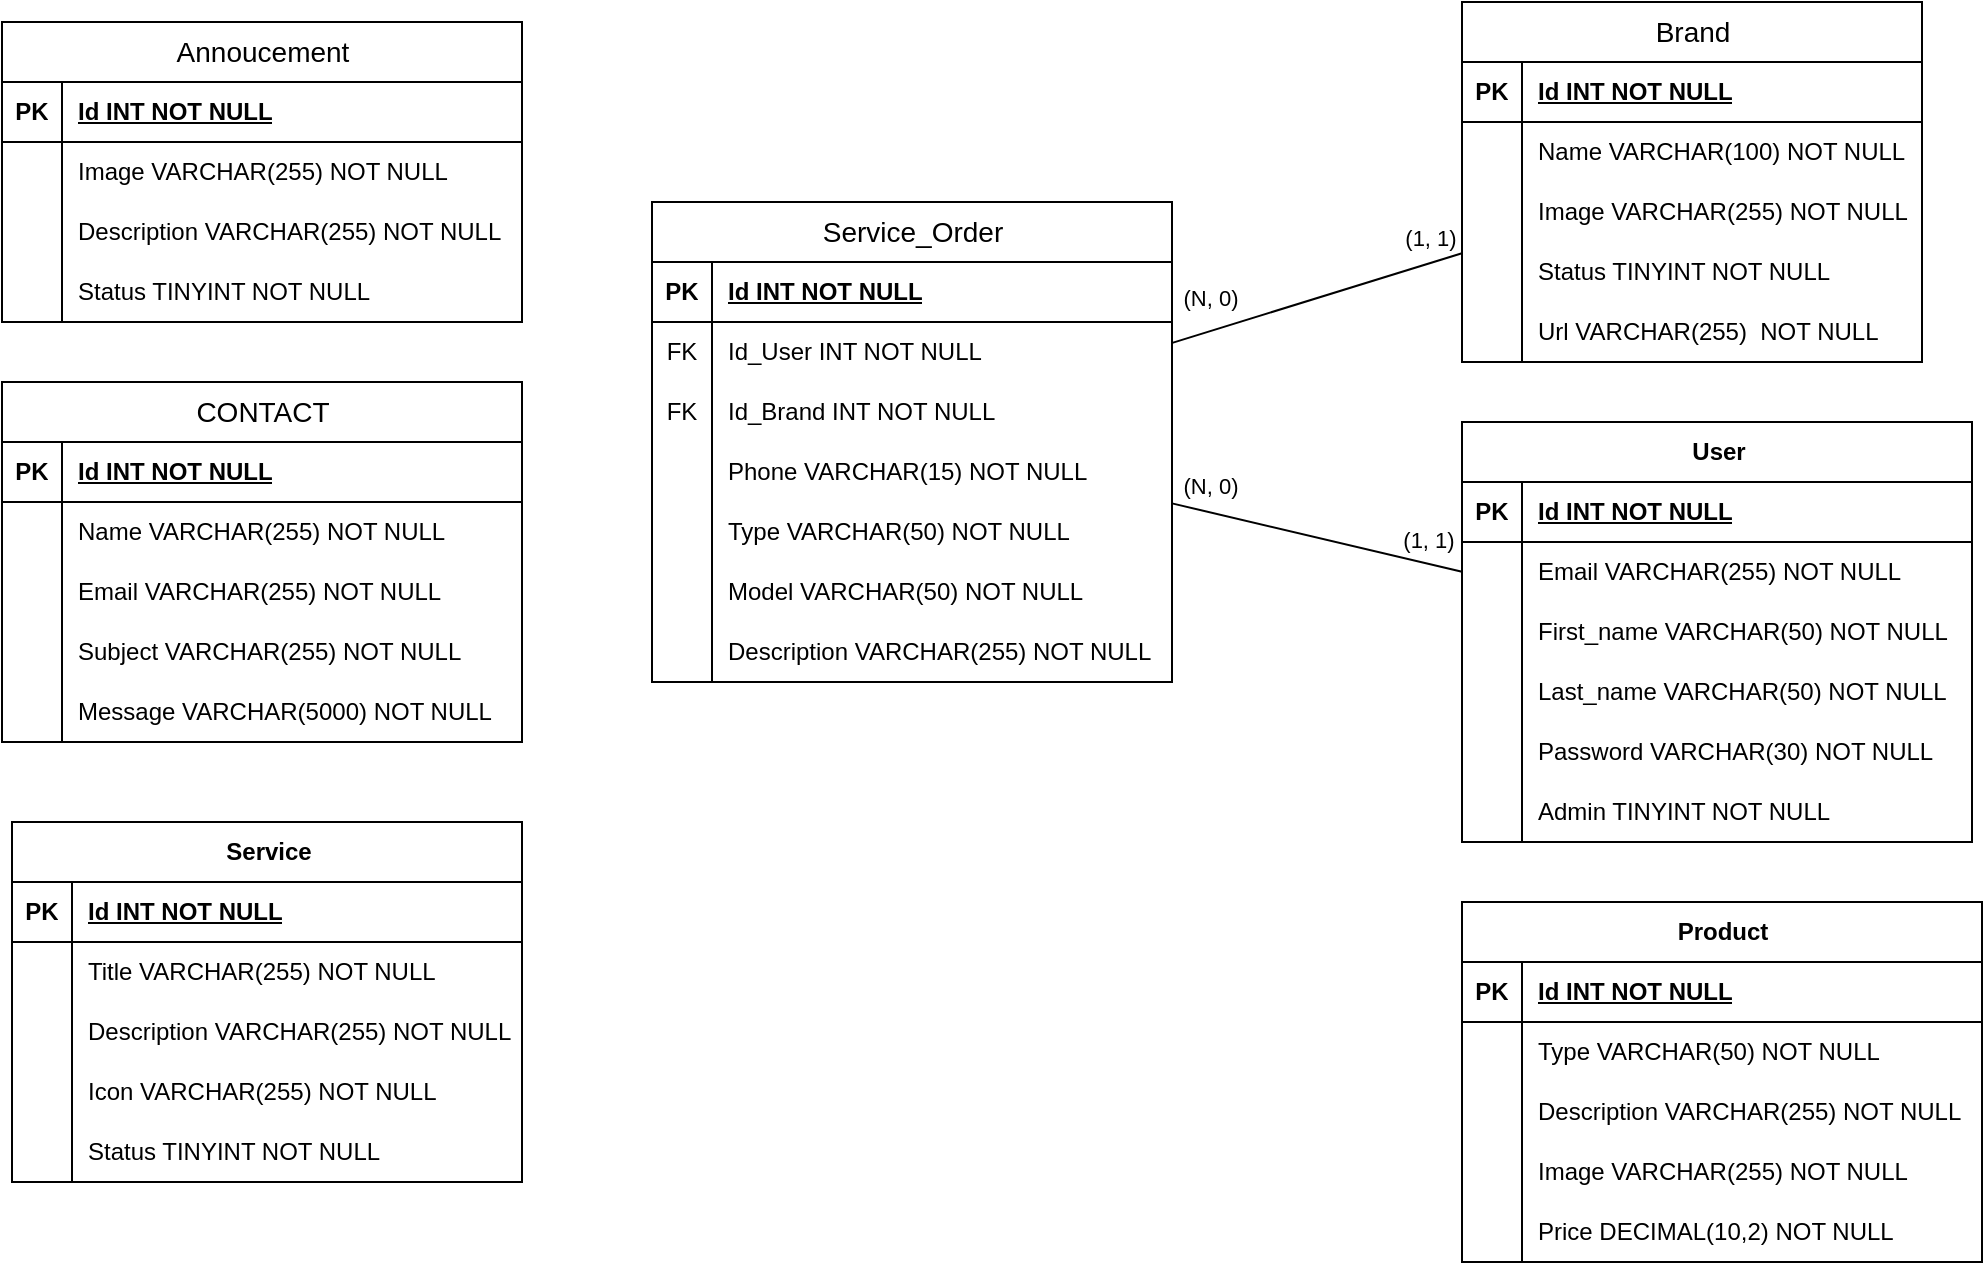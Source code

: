 <mxfile version="24.6.0" type="device">
  <diagram id="R2lEEEUBdFMjLlhIrx00" name="Page-1">
    <mxGraphModel dx="1639" dy="1939" grid="1" gridSize="10" guides="1" tooltips="1" connect="1" arrows="1" fold="1" page="1" pageScale="1" pageWidth="850" pageHeight="1100" math="0" shadow="0" extFonts="Permanent Marker^https://fonts.googleapis.com/css?family=Permanent+Marker">
      <root>
        <mxCell id="0" />
        <mxCell id="1" parent="0" />
        <mxCell id="J5yKNJAARAoAz0TiOyUM-1" value="&lt;span style=&quot;font-size: 14px; font-weight: 400; text-wrap: wrap;&quot;&gt;Annoucement&lt;/span&gt;" style="shape=table;startSize=30;container=1;collapsible=1;childLayout=tableLayout;fixedRows=1;rowLines=0;fontStyle=1;align=center;resizeLast=1;html=1;" parent="1" vertex="1">
          <mxGeometry x="105" y="-110" width="260" height="150" as="geometry" />
        </mxCell>
        <mxCell id="J5yKNJAARAoAz0TiOyUM-2" value="" style="shape=tableRow;horizontal=0;startSize=0;swimlaneHead=0;swimlaneBody=0;fillColor=none;collapsible=0;dropTarget=0;points=[[0,0.5],[1,0.5]];portConstraint=eastwest;top=0;left=0;right=0;bottom=1;" parent="J5yKNJAARAoAz0TiOyUM-1" vertex="1">
          <mxGeometry y="30" width="260" height="30" as="geometry" />
        </mxCell>
        <mxCell id="J5yKNJAARAoAz0TiOyUM-3" value="PK" style="shape=partialRectangle;connectable=0;fillColor=none;top=0;left=0;bottom=0;right=0;fontStyle=1;overflow=hidden;whiteSpace=wrap;html=1;" parent="J5yKNJAARAoAz0TiOyUM-2" vertex="1">
          <mxGeometry width="30" height="30" as="geometry">
            <mxRectangle width="30" height="30" as="alternateBounds" />
          </mxGeometry>
        </mxCell>
        <mxCell id="J5yKNJAARAoAz0TiOyUM-4" value="Id INT NOT NULL" style="shape=partialRectangle;connectable=0;fillColor=none;top=0;left=0;bottom=0;right=0;align=left;spacingLeft=6;fontStyle=5;overflow=hidden;whiteSpace=wrap;html=1;" parent="J5yKNJAARAoAz0TiOyUM-2" vertex="1">
          <mxGeometry x="30" width="230" height="30" as="geometry">
            <mxRectangle width="230" height="30" as="alternateBounds" />
          </mxGeometry>
        </mxCell>
        <mxCell id="J5yKNJAARAoAz0TiOyUM-5" value="" style="shape=tableRow;horizontal=0;startSize=0;swimlaneHead=0;swimlaneBody=0;fillColor=none;collapsible=0;dropTarget=0;points=[[0,0.5],[1,0.5]];portConstraint=eastwest;top=0;left=0;right=0;bottom=0;" parent="J5yKNJAARAoAz0TiOyUM-1" vertex="1">
          <mxGeometry y="60" width="260" height="30" as="geometry" />
        </mxCell>
        <mxCell id="J5yKNJAARAoAz0TiOyUM-6" value="" style="shape=partialRectangle;connectable=0;fillColor=none;top=0;left=0;bottom=0;right=0;editable=1;overflow=hidden;whiteSpace=wrap;html=1;" parent="J5yKNJAARAoAz0TiOyUM-5" vertex="1">
          <mxGeometry width="30" height="30" as="geometry">
            <mxRectangle width="30" height="30" as="alternateBounds" />
          </mxGeometry>
        </mxCell>
        <mxCell id="J5yKNJAARAoAz0TiOyUM-7" value="Image VARCHAR(255) NOT NULL" style="shape=partialRectangle;connectable=0;fillColor=none;top=0;left=0;bottom=0;right=0;align=left;spacingLeft=6;overflow=hidden;whiteSpace=wrap;html=1;" parent="J5yKNJAARAoAz0TiOyUM-5" vertex="1">
          <mxGeometry x="30" width="230" height="30" as="geometry">
            <mxRectangle width="230" height="30" as="alternateBounds" />
          </mxGeometry>
        </mxCell>
        <mxCell id="J5yKNJAARAoAz0TiOyUM-8" value="" style="shape=tableRow;horizontal=0;startSize=0;swimlaneHead=0;swimlaneBody=0;fillColor=none;collapsible=0;dropTarget=0;points=[[0,0.5],[1,0.5]];portConstraint=eastwest;top=0;left=0;right=0;bottom=0;" parent="J5yKNJAARAoAz0TiOyUM-1" vertex="1">
          <mxGeometry y="90" width="260" height="30" as="geometry" />
        </mxCell>
        <mxCell id="J5yKNJAARAoAz0TiOyUM-9" value="" style="shape=partialRectangle;connectable=0;fillColor=none;top=0;left=0;bottom=0;right=0;editable=1;overflow=hidden;whiteSpace=wrap;html=1;" parent="J5yKNJAARAoAz0TiOyUM-8" vertex="1">
          <mxGeometry width="30" height="30" as="geometry">
            <mxRectangle width="30" height="30" as="alternateBounds" />
          </mxGeometry>
        </mxCell>
        <mxCell id="J5yKNJAARAoAz0TiOyUM-10" value="&lt;span style=&quot;text-wrap: nowrap;&quot;&gt;Description VARCHAR(255) NOT NULL&lt;/span&gt;" style="shape=partialRectangle;connectable=0;fillColor=none;top=0;left=0;bottom=0;right=0;align=left;spacingLeft=6;overflow=hidden;whiteSpace=wrap;html=1;" parent="J5yKNJAARAoAz0TiOyUM-8" vertex="1">
          <mxGeometry x="30" width="230" height="30" as="geometry">
            <mxRectangle width="230" height="30" as="alternateBounds" />
          </mxGeometry>
        </mxCell>
        <mxCell id="J5yKNJAARAoAz0TiOyUM-11" value="" style="shape=tableRow;horizontal=0;startSize=0;swimlaneHead=0;swimlaneBody=0;fillColor=none;collapsible=0;dropTarget=0;points=[[0,0.5],[1,0.5]];portConstraint=eastwest;top=0;left=0;right=0;bottom=0;" parent="J5yKNJAARAoAz0TiOyUM-1" vertex="1">
          <mxGeometry y="120" width="260" height="30" as="geometry" />
        </mxCell>
        <mxCell id="J5yKNJAARAoAz0TiOyUM-12" value="" style="shape=partialRectangle;connectable=0;fillColor=none;top=0;left=0;bottom=0;right=0;editable=1;overflow=hidden;whiteSpace=wrap;html=1;" parent="J5yKNJAARAoAz0TiOyUM-11" vertex="1">
          <mxGeometry width="30" height="30" as="geometry">
            <mxRectangle width="30" height="30" as="alternateBounds" />
          </mxGeometry>
        </mxCell>
        <mxCell id="J5yKNJAARAoAz0TiOyUM-13" value="Status TINYINT NOT NULL" style="shape=partialRectangle;connectable=0;fillColor=none;top=0;left=0;bottom=0;right=0;align=left;spacingLeft=6;overflow=hidden;whiteSpace=wrap;html=1;" parent="J5yKNJAARAoAz0TiOyUM-11" vertex="1">
          <mxGeometry x="30" width="230" height="30" as="geometry">
            <mxRectangle width="230" height="30" as="alternateBounds" />
          </mxGeometry>
        </mxCell>
        <mxCell id="J5yKNJAARAoAz0TiOyUM-14" value="Service" style="shape=table;startSize=30;container=1;collapsible=1;childLayout=tableLayout;fixedRows=1;rowLines=0;fontStyle=1;align=center;resizeLast=1;html=1;" parent="1" vertex="1">
          <mxGeometry x="110" y="290" width="255" height="180" as="geometry" />
        </mxCell>
        <mxCell id="J5yKNJAARAoAz0TiOyUM-15" value="" style="shape=tableRow;horizontal=0;startSize=0;swimlaneHead=0;swimlaneBody=0;fillColor=none;collapsible=0;dropTarget=0;points=[[0,0.5],[1,0.5]];portConstraint=eastwest;top=0;left=0;right=0;bottom=1;" parent="J5yKNJAARAoAz0TiOyUM-14" vertex="1">
          <mxGeometry y="30" width="255" height="30" as="geometry" />
        </mxCell>
        <mxCell id="J5yKNJAARAoAz0TiOyUM-16" value="PK" style="shape=partialRectangle;connectable=0;fillColor=none;top=0;left=0;bottom=0;right=0;fontStyle=1;overflow=hidden;whiteSpace=wrap;html=1;" parent="J5yKNJAARAoAz0TiOyUM-15" vertex="1">
          <mxGeometry width="30" height="30" as="geometry">
            <mxRectangle width="30" height="30" as="alternateBounds" />
          </mxGeometry>
        </mxCell>
        <mxCell id="J5yKNJAARAoAz0TiOyUM-17" value="Id INT NOT NULL" style="shape=partialRectangle;connectable=0;fillColor=none;top=0;left=0;bottom=0;right=0;align=left;spacingLeft=6;fontStyle=5;overflow=hidden;whiteSpace=wrap;html=1;" parent="J5yKNJAARAoAz0TiOyUM-15" vertex="1">
          <mxGeometry x="30" width="225" height="30" as="geometry">
            <mxRectangle width="225" height="30" as="alternateBounds" />
          </mxGeometry>
        </mxCell>
        <mxCell id="J5yKNJAARAoAz0TiOyUM-18" value="" style="shape=tableRow;horizontal=0;startSize=0;swimlaneHead=0;swimlaneBody=0;fillColor=none;collapsible=0;dropTarget=0;points=[[0,0.5],[1,0.5]];portConstraint=eastwest;top=0;left=0;right=0;bottom=0;" parent="J5yKNJAARAoAz0TiOyUM-14" vertex="1">
          <mxGeometry y="60" width="255" height="30" as="geometry" />
        </mxCell>
        <mxCell id="J5yKNJAARAoAz0TiOyUM-19" value="" style="shape=partialRectangle;connectable=0;fillColor=none;top=0;left=0;bottom=0;right=0;editable=1;overflow=hidden;whiteSpace=wrap;html=1;" parent="J5yKNJAARAoAz0TiOyUM-18" vertex="1">
          <mxGeometry width="30" height="30" as="geometry">
            <mxRectangle width="30" height="30" as="alternateBounds" />
          </mxGeometry>
        </mxCell>
        <mxCell id="J5yKNJAARAoAz0TiOyUM-20" value="Title VARCHAR(255) NOT NULL" style="shape=partialRectangle;connectable=0;fillColor=none;top=0;left=0;bottom=0;right=0;align=left;spacingLeft=6;overflow=hidden;whiteSpace=wrap;html=1;" parent="J5yKNJAARAoAz0TiOyUM-18" vertex="1">
          <mxGeometry x="30" width="225" height="30" as="geometry">
            <mxRectangle width="225" height="30" as="alternateBounds" />
          </mxGeometry>
        </mxCell>
        <mxCell id="J5yKNJAARAoAz0TiOyUM-21" value="" style="shape=tableRow;horizontal=0;startSize=0;swimlaneHead=0;swimlaneBody=0;fillColor=none;collapsible=0;dropTarget=0;points=[[0,0.5],[1,0.5]];portConstraint=eastwest;top=0;left=0;right=0;bottom=0;" parent="J5yKNJAARAoAz0TiOyUM-14" vertex="1">
          <mxGeometry y="90" width="255" height="30" as="geometry" />
        </mxCell>
        <mxCell id="J5yKNJAARAoAz0TiOyUM-22" value="" style="shape=partialRectangle;connectable=0;fillColor=none;top=0;left=0;bottom=0;right=0;editable=1;overflow=hidden;whiteSpace=wrap;html=1;" parent="J5yKNJAARAoAz0TiOyUM-21" vertex="1">
          <mxGeometry width="30" height="30" as="geometry">
            <mxRectangle width="30" height="30" as="alternateBounds" />
          </mxGeometry>
        </mxCell>
        <mxCell id="J5yKNJAARAoAz0TiOyUM-23" value="&lt;span style=&quot;text-wrap: nowrap;&quot;&gt;Description VARCHAR(255) NOT NULL&lt;/span&gt;" style="shape=partialRectangle;connectable=0;fillColor=none;top=0;left=0;bottom=0;right=0;align=left;spacingLeft=6;overflow=hidden;whiteSpace=wrap;html=1;" parent="J5yKNJAARAoAz0TiOyUM-21" vertex="1">
          <mxGeometry x="30" width="225" height="30" as="geometry">
            <mxRectangle width="225" height="30" as="alternateBounds" />
          </mxGeometry>
        </mxCell>
        <mxCell id="J5yKNJAARAoAz0TiOyUM-24" value="" style="shape=tableRow;horizontal=0;startSize=0;swimlaneHead=0;swimlaneBody=0;fillColor=none;collapsible=0;dropTarget=0;points=[[0,0.5],[1,0.5]];portConstraint=eastwest;top=0;left=0;right=0;bottom=0;" parent="J5yKNJAARAoAz0TiOyUM-14" vertex="1">
          <mxGeometry y="120" width="255" height="30" as="geometry" />
        </mxCell>
        <mxCell id="J5yKNJAARAoAz0TiOyUM-25" value="" style="shape=partialRectangle;connectable=0;fillColor=none;top=0;left=0;bottom=0;right=0;editable=1;overflow=hidden;whiteSpace=wrap;html=1;" parent="J5yKNJAARAoAz0TiOyUM-24" vertex="1">
          <mxGeometry width="30" height="30" as="geometry">
            <mxRectangle width="30" height="30" as="alternateBounds" />
          </mxGeometry>
        </mxCell>
        <mxCell id="J5yKNJAARAoAz0TiOyUM-26" value="Icon VARCHAR(255) NOT NULL" style="shape=partialRectangle;connectable=0;fillColor=none;top=0;left=0;bottom=0;right=0;align=left;spacingLeft=6;overflow=hidden;whiteSpace=wrap;html=1;" parent="J5yKNJAARAoAz0TiOyUM-24" vertex="1">
          <mxGeometry x="30" width="225" height="30" as="geometry">
            <mxRectangle width="225" height="30" as="alternateBounds" />
          </mxGeometry>
        </mxCell>
        <mxCell id="J5yKNJAARAoAz0TiOyUM-27" value="" style="shape=tableRow;horizontal=0;startSize=0;swimlaneHead=0;swimlaneBody=0;fillColor=none;collapsible=0;dropTarget=0;points=[[0,0.5],[1,0.5]];portConstraint=eastwest;top=0;left=0;right=0;bottom=0;" parent="J5yKNJAARAoAz0TiOyUM-14" vertex="1">
          <mxGeometry y="150" width="255" height="30" as="geometry" />
        </mxCell>
        <mxCell id="J5yKNJAARAoAz0TiOyUM-28" value="" style="shape=partialRectangle;connectable=0;fillColor=none;top=0;left=0;bottom=0;right=0;editable=1;overflow=hidden;whiteSpace=wrap;html=1;" parent="J5yKNJAARAoAz0TiOyUM-27" vertex="1">
          <mxGeometry width="30" height="30" as="geometry">
            <mxRectangle width="30" height="30" as="alternateBounds" />
          </mxGeometry>
        </mxCell>
        <mxCell id="J5yKNJAARAoAz0TiOyUM-29" value="Status TINYINT NOT NULL" style="shape=partialRectangle;connectable=0;fillColor=none;top=0;left=0;bottom=0;right=0;align=left;spacingLeft=6;overflow=hidden;whiteSpace=wrap;html=1;" parent="J5yKNJAARAoAz0TiOyUM-27" vertex="1">
          <mxGeometry x="30" width="225" height="30" as="geometry">
            <mxRectangle width="225" height="30" as="alternateBounds" />
          </mxGeometry>
        </mxCell>
        <mxCell id="J5yKNJAARAoAz0TiOyUM-30" value="Product" style="shape=table;startSize=30;container=1;collapsible=1;childLayout=tableLayout;fixedRows=1;rowLines=0;fontStyle=1;align=center;resizeLast=1;html=1;" parent="1" vertex="1">
          <mxGeometry x="835" y="330" width="260" height="180" as="geometry" />
        </mxCell>
        <mxCell id="J5yKNJAARAoAz0TiOyUM-31" value="" style="shape=tableRow;horizontal=0;startSize=0;swimlaneHead=0;swimlaneBody=0;fillColor=none;collapsible=0;dropTarget=0;points=[[0,0.5],[1,0.5]];portConstraint=eastwest;top=0;left=0;right=0;bottom=1;" parent="J5yKNJAARAoAz0TiOyUM-30" vertex="1">
          <mxGeometry y="30" width="260" height="30" as="geometry" />
        </mxCell>
        <mxCell id="J5yKNJAARAoAz0TiOyUM-32" value="PK" style="shape=partialRectangle;connectable=0;fillColor=none;top=0;left=0;bottom=0;right=0;fontStyle=1;overflow=hidden;whiteSpace=wrap;html=1;" parent="J5yKNJAARAoAz0TiOyUM-31" vertex="1">
          <mxGeometry width="30" height="30" as="geometry">
            <mxRectangle width="30" height="30" as="alternateBounds" />
          </mxGeometry>
        </mxCell>
        <mxCell id="J5yKNJAARAoAz0TiOyUM-33" value="Id INT NOT NULL" style="shape=partialRectangle;connectable=0;fillColor=none;top=0;left=0;bottom=0;right=0;align=left;spacingLeft=6;fontStyle=5;overflow=hidden;whiteSpace=wrap;html=1;" parent="J5yKNJAARAoAz0TiOyUM-31" vertex="1">
          <mxGeometry x="30" width="230" height="30" as="geometry">
            <mxRectangle width="230" height="30" as="alternateBounds" />
          </mxGeometry>
        </mxCell>
        <mxCell id="J5yKNJAARAoAz0TiOyUM-34" value="" style="shape=tableRow;horizontal=0;startSize=0;swimlaneHead=0;swimlaneBody=0;fillColor=none;collapsible=0;dropTarget=0;points=[[0,0.5],[1,0.5]];portConstraint=eastwest;top=0;left=0;right=0;bottom=0;" parent="J5yKNJAARAoAz0TiOyUM-30" vertex="1">
          <mxGeometry y="60" width="260" height="30" as="geometry" />
        </mxCell>
        <mxCell id="J5yKNJAARAoAz0TiOyUM-35" value="" style="shape=partialRectangle;connectable=0;fillColor=none;top=0;left=0;bottom=0;right=0;editable=1;overflow=hidden;whiteSpace=wrap;html=1;" parent="J5yKNJAARAoAz0TiOyUM-34" vertex="1">
          <mxGeometry width="30" height="30" as="geometry">
            <mxRectangle width="30" height="30" as="alternateBounds" />
          </mxGeometry>
        </mxCell>
        <mxCell id="J5yKNJAARAoAz0TiOyUM-36" value="Type VARCHAR(50) NOT NULL" style="shape=partialRectangle;connectable=0;fillColor=none;top=0;left=0;bottom=0;right=0;align=left;spacingLeft=6;overflow=hidden;whiteSpace=wrap;html=1;" parent="J5yKNJAARAoAz0TiOyUM-34" vertex="1">
          <mxGeometry x="30" width="230" height="30" as="geometry">
            <mxRectangle width="230" height="30" as="alternateBounds" />
          </mxGeometry>
        </mxCell>
        <mxCell id="J5yKNJAARAoAz0TiOyUM-37" value="" style="shape=tableRow;horizontal=0;startSize=0;swimlaneHead=0;swimlaneBody=0;fillColor=none;collapsible=0;dropTarget=0;points=[[0,0.5],[1,0.5]];portConstraint=eastwest;top=0;left=0;right=0;bottom=0;" parent="J5yKNJAARAoAz0TiOyUM-30" vertex="1">
          <mxGeometry y="90" width="260" height="30" as="geometry" />
        </mxCell>
        <mxCell id="J5yKNJAARAoAz0TiOyUM-38" value="" style="shape=partialRectangle;connectable=0;fillColor=none;top=0;left=0;bottom=0;right=0;editable=1;overflow=hidden;whiteSpace=wrap;html=1;" parent="J5yKNJAARAoAz0TiOyUM-37" vertex="1">
          <mxGeometry width="30" height="30" as="geometry">
            <mxRectangle width="30" height="30" as="alternateBounds" />
          </mxGeometry>
        </mxCell>
        <mxCell id="J5yKNJAARAoAz0TiOyUM-39" value="&lt;span style=&quot;text-wrap: nowrap;&quot;&gt;Description VARCHAR(255) NOT NULL&lt;/span&gt;" style="shape=partialRectangle;connectable=0;fillColor=none;top=0;left=0;bottom=0;right=0;align=left;spacingLeft=6;overflow=hidden;whiteSpace=wrap;html=1;" parent="J5yKNJAARAoAz0TiOyUM-37" vertex="1">
          <mxGeometry x="30" width="230" height="30" as="geometry">
            <mxRectangle width="230" height="30" as="alternateBounds" />
          </mxGeometry>
        </mxCell>
        <mxCell id="J5yKNJAARAoAz0TiOyUM-40" value="" style="shape=tableRow;horizontal=0;startSize=0;swimlaneHead=0;swimlaneBody=0;fillColor=none;collapsible=0;dropTarget=0;points=[[0,0.5],[1,0.5]];portConstraint=eastwest;top=0;left=0;right=0;bottom=0;" parent="J5yKNJAARAoAz0TiOyUM-30" vertex="1">
          <mxGeometry y="120" width="260" height="30" as="geometry" />
        </mxCell>
        <mxCell id="J5yKNJAARAoAz0TiOyUM-41" value="" style="shape=partialRectangle;connectable=0;fillColor=none;top=0;left=0;bottom=0;right=0;editable=1;overflow=hidden;whiteSpace=wrap;html=1;" parent="J5yKNJAARAoAz0TiOyUM-40" vertex="1">
          <mxGeometry width="30" height="30" as="geometry">
            <mxRectangle width="30" height="30" as="alternateBounds" />
          </mxGeometry>
        </mxCell>
        <mxCell id="J5yKNJAARAoAz0TiOyUM-42" value="Image VARCHAR(255) NOT NULL" style="shape=partialRectangle;connectable=0;fillColor=none;top=0;left=0;bottom=0;right=0;align=left;spacingLeft=6;overflow=hidden;whiteSpace=wrap;html=1;" parent="J5yKNJAARAoAz0TiOyUM-40" vertex="1">
          <mxGeometry x="30" width="230" height="30" as="geometry">
            <mxRectangle width="230" height="30" as="alternateBounds" />
          </mxGeometry>
        </mxCell>
        <mxCell id="J5yKNJAARAoAz0TiOyUM-43" value="" style="shape=tableRow;horizontal=0;startSize=0;swimlaneHead=0;swimlaneBody=0;fillColor=none;collapsible=0;dropTarget=0;points=[[0,0.5],[1,0.5]];portConstraint=eastwest;top=0;left=0;right=0;bottom=0;" parent="J5yKNJAARAoAz0TiOyUM-30" vertex="1">
          <mxGeometry y="150" width="260" height="30" as="geometry" />
        </mxCell>
        <mxCell id="J5yKNJAARAoAz0TiOyUM-44" value="" style="shape=partialRectangle;connectable=0;fillColor=none;top=0;left=0;bottom=0;right=0;editable=1;overflow=hidden;whiteSpace=wrap;html=1;" parent="J5yKNJAARAoAz0TiOyUM-43" vertex="1">
          <mxGeometry width="30" height="30" as="geometry">
            <mxRectangle width="30" height="30" as="alternateBounds" />
          </mxGeometry>
        </mxCell>
        <mxCell id="J5yKNJAARAoAz0TiOyUM-45" value="Price DECIMAL(10,2) NOT NULL" style="shape=partialRectangle;connectable=0;fillColor=none;top=0;left=0;bottom=0;right=0;align=left;spacingLeft=6;overflow=hidden;whiteSpace=wrap;html=1;" parent="J5yKNJAARAoAz0TiOyUM-43" vertex="1">
          <mxGeometry x="30" width="230" height="30" as="geometry">
            <mxRectangle width="230" height="30" as="alternateBounds" />
          </mxGeometry>
        </mxCell>
        <mxCell id="J5yKNJAARAoAz0TiOyUM-46" value="&lt;span style=&quot;font-size: 14px; font-weight: 400; text-wrap: wrap;&quot;&gt;Service_Order&lt;/span&gt;" style="shape=table;startSize=30;container=1;collapsible=1;childLayout=tableLayout;fixedRows=1;rowLines=0;fontStyle=1;align=center;resizeLast=1;html=1;" parent="1" vertex="1">
          <mxGeometry x="430" y="-20" width="260" height="240" as="geometry" />
        </mxCell>
        <mxCell id="J5yKNJAARAoAz0TiOyUM-47" value="" style="shape=tableRow;horizontal=0;startSize=0;swimlaneHead=0;swimlaneBody=0;fillColor=none;collapsible=0;dropTarget=0;points=[[0,0.5],[1,0.5]];portConstraint=eastwest;top=0;left=0;right=0;bottom=1;" parent="J5yKNJAARAoAz0TiOyUM-46" vertex="1">
          <mxGeometry y="30" width="260" height="30" as="geometry" />
        </mxCell>
        <mxCell id="J5yKNJAARAoAz0TiOyUM-48" value="PK" style="shape=partialRectangle;connectable=0;fillColor=none;top=0;left=0;bottom=0;right=0;fontStyle=1;overflow=hidden;whiteSpace=wrap;html=1;" parent="J5yKNJAARAoAz0TiOyUM-47" vertex="1">
          <mxGeometry width="30" height="30" as="geometry">
            <mxRectangle width="30" height="30" as="alternateBounds" />
          </mxGeometry>
        </mxCell>
        <mxCell id="J5yKNJAARAoAz0TiOyUM-49" value="Id INT NOT NULL" style="shape=partialRectangle;connectable=0;fillColor=none;top=0;left=0;bottom=0;right=0;align=left;spacingLeft=6;fontStyle=5;overflow=hidden;whiteSpace=wrap;html=1;" parent="J5yKNJAARAoAz0TiOyUM-47" vertex="1">
          <mxGeometry x="30" width="230" height="30" as="geometry">
            <mxRectangle width="230" height="30" as="alternateBounds" />
          </mxGeometry>
        </mxCell>
        <mxCell id="J5yKNJAARAoAz0TiOyUM-50" value="" style="shape=tableRow;horizontal=0;startSize=0;swimlaneHead=0;swimlaneBody=0;fillColor=none;collapsible=0;dropTarget=0;points=[[0,0.5],[1,0.5]];portConstraint=eastwest;top=0;left=0;right=0;bottom=0;" parent="J5yKNJAARAoAz0TiOyUM-46" vertex="1">
          <mxGeometry y="60" width="260" height="30" as="geometry" />
        </mxCell>
        <mxCell id="J5yKNJAARAoAz0TiOyUM-51" value="FK" style="shape=partialRectangle;connectable=0;fillColor=none;top=0;left=0;bottom=0;right=0;editable=1;overflow=hidden;whiteSpace=wrap;html=1;" parent="J5yKNJAARAoAz0TiOyUM-50" vertex="1">
          <mxGeometry width="30" height="30" as="geometry">
            <mxRectangle width="30" height="30" as="alternateBounds" />
          </mxGeometry>
        </mxCell>
        <mxCell id="J5yKNJAARAoAz0TiOyUM-52" value="Id_User&amp;nbsp;INT NOT NULL" style="shape=partialRectangle;connectable=0;fillColor=none;top=0;left=0;bottom=0;right=0;align=left;spacingLeft=6;overflow=hidden;whiteSpace=wrap;html=1;" parent="J5yKNJAARAoAz0TiOyUM-50" vertex="1">
          <mxGeometry x="30" width="230" height="30" as="geometry">
            <mxRectangle width="230" height="30" as="alternateBounds" />
          </mxGeometry>
        </mxCell>
        <mxCell id="J5yKNJAARAoAz0TiOyUM-53" value="" style="shape=tableRow;horizontal=0;startSize=0;swimlaneHead=0;swimlaneBody=0;fillColor=none;collapsible=0;dropTarget=0;points=[[0,0.5],[1,0.5]];portConstraint=eastwest;top=0;left=0;right=0;bottom=0;" parent="J5yKNJAARAoAz0TiOyUM-46" vertex="1">
          <mxGeometry y="90" width="260" height="30" as="geometry" />
        </mxCell>
        <mxCell id="J5yKNJAARAoAz0TiOyUM-54" value="FK" style="shape=partialRectangle;connectable=0;fillColor=none;top=0;left=0;bottom=0;right=0;editable=1;overflow=hidden;whiteSpace=wrap;html=1;" parent="J5yKNJAARAoAz0TiOyUM-53" vertex="1">
          <mxGeometry width="30" height="30" as="geometry">
            <mxRectangle width="30" height="30" as="alternateBounds" />
          </mxGeometry>
        </mxCell>
        <mxCell id="J5yKNJAARAoAz0TiOyUM-55" value="&lt;span style=&quot;text-wrap: nowrap;&quot;&gt;Id_Brand&amp;nbsp;&lt;/span&gt;INT NOT NULL" style="shape=partialRectangle;connectable=0;fillColor=none;top=0;left=0;bottom=0;right=0;align=left;spacingLeft=6;overflow=hidden;whiteSpace=wrap;html=1;" parent="J5yKNJAARAoAz0TiOyUM-53" vertex="1">
          <mxGeometry x="30" width="230" height="30" as="geometry">
            <mxRectangle width="230" height="30" as="alternateBounds" />
          </mxGeometry>
        </mxCell>
        <mxCell id="J5yKNJAARAoAz0TiOyUM-56" value="" style="shape=tableRow;horizontal=0;startSize=0;swimlaneHead=0;swimlaneBody=0;fillColor=none;collapsible=0;dropTarget=0;points=[[0,0.5],[1,0.5]];portConstraint=eastwest;top=0;left=0;right=0;bottom=0;" parent="J5yKNJAARAoAz0TiOyUM-46" vertex="1">
          <mxGeometry y="120" width="260" height="30" as="geometry" />
        </mxCell>
        <mxCell id="J5yKNJAARAoAz0TiOyUM-57" value="" style="shape=partialRectangle;connectable=0;fillColor=none;top=0;left=0;bottom=0;right=0;editable=1;overflow=hidden;whiteSpace=wrap;html=1;" parent="J5yKNJAARAoAz0TiOyUM-56" vertex="1">
          <mxGeometry width="30" height="30" as="geometry">
            <mxRectangle width="30" height="30" as="alternateBounds" />
          </mxGeometry>
        </mxCell>
        <mxCell id="J5yKNJAARAoAz0TiOyUM-58" value="Phone VARCHAR(15) NOT NULL" style="shape=partialRectangle;connectable=0;fillColor=none;top=0;left=0;bottom=0;right=0;align=left;spacingLeft=6;overflow=hidden;whiteSpace=wrap;html=1;" parent="J5yKNJAARAoAz0TiOyUM-56" vertex="1">
          <mxGeometry x="30" width="230" height="30" as="geometry">
            <mxRectangle width="230" height="30" as="alternateBounds" />
          </mxGeometry>
        </mxCell>
        <mxCell id="J5yKNJAARAoAz0TiOyUM-59" value="" style="shape=tableRow;horizontal=0;startSize=0;swimlaneHead=0;swimlaneBody=0;fillColor=none;collapsible=0;dropTarget=0;points=[[0,0.5],[1,0.5]];portConstraint=eastwest;top=0;left=0;right=0;bottom=0;" parent="J5yKNJAARAoAz0TiOyUM-46" vertex="1">
          <mxGeometry y="150" width="260" height="30" as="geometry" />
        </mxCell>
        <mxCell id="J5yKNJAARAoAz0TiOyUM-60" value="" style="shape=partialRectangle;connectable=0;fillColor=none;top=0;left=0;bottom=0;right=0;editable=1;overflow=hidden;whiteSpace=wrap;html=1;" parent="J5yKNJAARAoAz0TiOyUM-59" vertex="1">
          <mxGeometry width="30" height="30" as="geometry">
            <mxRectangle width="30" height="30" as="alternateBounds" />
          </mxGeometry>
        </mxCell>
        <mxCell id="J5yKNJAARAoAz0TiOyUM-61" value="Type VARCHAR(50) NOT NULL" style="shape=partialRectangle;connectable=0;fillColor=none;top=0;left=0;bottom=0;right=0;align=left;spacingLeft=6;overflow=hidden;whiteSpace=wrap;html=1;" parent="J5yKNJAARAoAz0TiOyUM-59" vertex="1">
          <mxGeometry x="30" width="230" height="30" as="geometry">
            <mxRectangle width="230" height="30" as="alternateBounds" />
          </mxGeometry>
        </mxCell>
        <mxCell id="J5yKNJAARAoAz0TiOyUM-62" value="" style="shape=tableRow;horizontal=0;startSize=0;swimlaneHead=0;swimlaneBody=0;fillColor=none;collapsible=0;dropTarget=0;points=[[0,0.5],[1,0.5]];portConstraint=eastwest;top=0;left=0;right=0;bottom=0;" parent="J5yKNJAARAoAz0TiOyUM-46" vertex="1">
          <mxGeometry y="180" width="260" height="30" as="geometry" />
        </mxCell>
        <mxCell id="J5yKNJAARAoAz0TiOyUM-63" value="" style="shape=partialRectangle;connectable=0;fillColor=none;top=0;left=0;bottom=0;right=0;editable=1;overflow=hidden;whiteSpace=wrap;html=1;" parent="J5yKNJAARAoAz0TiOyUM-62" vertex="1">
          <mxGeometry width="30" height="30" as="geometry">
            <mxRectangle width="30" height="30" as="alternateBounds" />
          </mxGeometry>
        </mxCell>
        <mxCell id="J5yKNJAARAoAz0TiOyUM-64" value="Model VARCHAR(50) NOT NULL" style="shape=partialRectangle;connectable=0;fillColor=none;top=0;left=0;bottom=0;right=0;align=left;spacingLeft=6;overflow=hidden;whiteSpace=wrap;html=1;" parent="J5yKNJAARAoAz0TiOyUM-62" vertex="1">
          <mxGeometry x="30" width="230" height="30" as="geometry">
            <mxRectangle width="230" height="30" as="alternateBounds" />
          </mxGeometry>
        </mxCell>
        <mxCell id="J5yKNJAARAoAz0TiOyUM-65" value="" style="shape=tableRow;horizontal=0;startSize=0;swimlaneHead=0;swimlaneBody=0;fillColor=none;collapsible=0;dropTarget=0;points=[[0,0.5],[1,0.5]];portConstraint=eastwest;top=0;left=0;right=0;bottom=0;" parent="J5yKNJAARAoAz0TiOyUM-46" vertex="1">
          <mxGeometry y="210" width="260" height="30" as="geometry" />
        </mxCell>
        <mxCell id="J5yKNJAARAoAz0TiOyUM-66" value="" style="shape=partialRectangle;connectable=0;fillColor=none;top=0;left=0;bottom=0;right=0;editable=1;overflow=hidden;whiteSpace=wrap;html=1;" parent="J5yKNJAARAoAz0TiOyUM-65" vertex="1">
          <mxGeometry width="30" height="30" as="geometry">
            <mxRectangle width="30" height="30" as="alternateBounds" />
          </mxGeometry>
        </mxCell>
        <mxCell id="J5yKNJAARAoAz0TiOyUM-67" value="&lt;span style=&quot;text-wrap: nowrap;&quot;&gt;Description VARCHAR(255) NOT NULL&lt;/span&gt;" style="shape=partialRectangle;connectable=0;fillColor=none;top=0;left=0;bottom=0;right=0;align=left;spacingLeft=6;overflow=hidden;whiteSpace=wrap;html=1;" parent="J5yKNJAARAoAz0TiOyUM-65" vertex="1">
          <mxGeometry x="30" width="230" height="30" as="geometry">
            <mxRectangle width="230" height="30" as="alternateBounds" />
          </mxGeometry>
        </mxCell>
        <mxCell id="J5yKNJAARAoAz0TiOyUM-68" value="&lt;span style=&quot;font-size: 14px; font-weight: 400; text-wrap: wrap;&quot;&gt;Brand&lt;/span&gt;" style="shape=table;startSize=30;container=1;collapsible=1;childLayout=tableLayout;fixedRows=1;rowLines=0;fontStyle=1;align=center;resizeLast=1;html=1;" parent="1" vertex="1">
          <mxGeometry x="835" y="-120" width="230" height="180" as="geometry" />
        </mxCell>
        <mxCell id="J5yKNJAARAoAz0TiOyUM-69" value="" style="shape=tableRow;horizontal=0;startSize=0;swimlaneHead=0;swimlaneBody=0;fillColor=none;collapsible=0;dropTarget=0;points=[[0,0.5],[1,0.5]];portConstraint=eastwest;top=0;left=0;right=0;bottom=1;" parent="J5yKNJAARAoAz0TiOyUM-68" vertex="1">
          <mxGeometry y="30" width="230" height="30" as="geometry" />
        </mxCell>
        <mxCell id="J5yKNJAARAoAz0TiOyUM-70" value="PK" style="shape=partialRectangle;connectable=0;fillColor=none;top=0;left=0;bottom=0;right=0;fontStyle=1;overflow=hidden;whiteSpace=wrap;html=1;" parent="J5yKNJAARAoAz0TiOyUM-69" vertex="1">
          <mxGeometry width="30" height="30" as="geometry">
            <mxRectangle width="30" height="30" as="alternateBounds" />
          </mxGeometry>
        </mxCell>
        <mxCell id="J5yKNJAARAoAz0TiOyUM-71" value="Id INT NOT NULL" style="shape=partialRectangle;connectable=0;fillColor=none;top=0;left=0;bottom=0;right=0;align=left;spacingLeft=6;fontStyle=5;overflow=hidden;whiteSpace=wrap;html=1;" parent="J5yKNJAARAoAz0TiOyUM-69" vertex="1">
          <mxGeometry x="30" width="200" height="30" as="geometry">
            <mxRectangle width="200" height="30" as="alternateBounds" />
          </mxGeometry>
        </mxCell>
        <mxCell id="J5yKNJAARAoAz0TiOyUM-72" value="" style="shape=tableRow;horizontal=0;startSize=0;swimlaneHead=0;swimlaneBody=0;fillColor=none;collapsible=0;dropTarget=0;points=[[0,0.5],[1,0.5]];portConstraint=eastwest;top=0;left=0;right=0;bottom=0;" parent="J5yKNJAARAoAz0TiOyUM-68" vertex="1">
          <mxGeometry y="60" width="230" height="30" as="geometry" />
        </mxCell>
        <mxCell id="J5yKNJAARAoAz0TiOyUM-73" value="" style="shape=partialRectangle;connectable=0;fillColor=none;top=0;left=0;bottom=0;right=0;editable=1;overflow=hidden;whiteSpace=wrap;html=1;" parent="J5yKNJAARAoAz0TiOyUM-72" vertex="1">
          <mxGeometry width="30" height="30" as="geometry">
            <mxRectangle width="30" height="30" as="alternateBounds" />
          </mxGeometry>
        </mxCell>
        <mxCell id="J5yKNJAARAoAz0TiOyUM-74" value="Name VARCHAR(100) NOT NULL" style="shape=partialRectangle;connectable=0;fillColor=none;top=0;left=0;bottom=0;right=0;align=left;spacingLeft=6;overflow=hidden;whiteSpace=wrap;html=1;" parent="J5yKNJAARAoAz0TiOyUM-72" vertex="1">
          <mxGeometry x="30" width="200" height="30" as="geometry">
            <mxRectangle width="200" height="30" as="alternateBounds" />
          </mxGeometry>
        </mxCell>
        <mxCell id="J5yKNJAARAoAz0TiOyUM-75" value="" style="shape=tableRow;horizontal=0;startSize=0;swimlaneHead=0;swimlaneBody=0;fillColor=none;collapsible=0;dropTarget=0;points=[[0,0.5],[1,0.5]];portConstraint=eastwest;top=0;left=0;right=0;bottom=0;" parent="J5yKNJAARAoAz0TiOyUM-68" vertex="1">
          <mxGeometry y="90" width="230" height="30" as="geometry" />
        </mxCell>
        <mxCell id="J5yKNJAARAoAz0TiOyUM-76" value="" style="shape=partialRectangle;connectable=0;fillColor=none;top=0;left=0;bottom=0;right=0;editable=1;overflow=hidden;whiteSpace=wrap;html=1;" parent="J5yKNJAARAoAz0TiOyUM-75" vertex="1">
          <mxGeometry width="30" height="30" as="geometry">
            <mxRectangle width="30" height="30" as="alternateBounds" />
          </mxGeometry>
        </mxCell>
        <mxCell id="J5yKNJAARAoAz0TiOyUM-77" value="Image VARCHAR(255) NOT NULL" style="shape=partialRectangle;connectable=0;fillColor=none;top=0;left=0;bottom=0;right=0;align=left;spacingLeft=6;overflow=hidden;whiteSpace=wrap;html=1;" parent="J5yKNJAARAoAz0TiOyUM-75" vertex="1">
          <mxGeometry x="30" width="200" height="30" as="geometry">
            <mxRectangle width="200" height="30" as="alternateBounds" />
          </mxGeometry>
        </mxCell>
        <mxCell id="J5yKNJAARAoAz0TiOyUM-78" value="" style="shape=tableRow;horizontal=0;startSize=0;swimlaneHead=0;swimlaneBody=0;fillColor=none;collapsible=0;dropTarget=0;points=[[0,0.5],[1,0.5]];portConstraint=eastwest;top=0;left=0;right=0;bottom=0;" parent="J5yKNJAARAoAz0TiOyUM-68" vertex="1">
          <mxGeometry y="120" width="230" height="30" as="geometry" />
        </mxCell>
        <mxCell id="J5yKNJAARAoAz0TiOyUM-79" value="" style="shape=partialRectangle;connectable=0;fillColor=none;top=0;left=0;bottom=0;right=0;editable=1;overflow=hidden;whiteSpace=wrap;html=1;" parent="J5yKNJAARAoAz0TiOyUM-78" vertex="1">
          <mxGeometry width="30" height="30" as="geometry">
            <mxRectangle width="30" height="30" as="alternateBounds" />
          </mxGeometry>
        </mxCell>
        <mxCell id="J5yKNJAARAoAz0TiOyUM-80" value="Status TINYINT NOT NULL" style="shape=partialRectangle;connectable=0;fillColor=none;top=0;left=0;bottom=0;right=0;align=left;spacingLeft=6;overflow=hidden;whiteSpace=wrap;html=1;" parent="J5yKNJAARAoAz0TiOyUM-78" vertex="1">
          <mxGeometry x="30" width="200" height="30" as="geometry">
            <mxRectangle width="200" height="30" as="alternateBounds" />
          </mxGeometry>
        </mxCell>
        <mxCell id="J5yKNJAARAoAz0TiOyUM-81" value="" style="shape=tableRow;horizontal=0;startSize=0;swimlaneHead=0;swimlaneBody=0;fillColor=none;collapsible=0;dropTarget=0;points=[[0,0.5],[1,0.5]];portConstraint=eastwest;top=0;left=0;right=0;bottom=0;" parent="J5yKNJAARAoAz0TiOyUM-68" vertex="1">
          <mxGeometry y="150" width="230" height="30" as="geometry" />
        </mxCell>
        <mxCell id="J5yKNJAARAoAz0TiOyUM-82" value="" style="shape=partialRectangle;connectable=0;fillColor=none;top=0;left=0;bottom=0;right=0;editable=1;overflow=hidden;whiteSpace=wrap;html=1;" parent="J5yKNJAARAoAz0TiOyUM-81" vertex="1">
          <mxGeometry width="30" height="30" as="geometry">
            <mxRectangle width="30" height="30" as="alternateBounds" />
          </mxGeometry>
        </mxCell>
        <mxCell id="J5yKNJAARAoAz0TiOyUM-83" value="Url VARCHAR(255)&amp;nbsp; NOT NULL" style="shape=partialRectangle;connectable=0;fillColor=none;top=0;left=0;bottom=0;right=0;align=left;spacingLeft=6;overflow=hidden;whiteSpace=wrap;html=1;" parent="J5yKNJAARAoAz0TiOyUM-81" vertex="1">
          <mxGeometry x="30" width="200" height="30" as="geometry">
            <mxRectangle width="200" height="30" as="alternateBounds" />
          </mxGeometry>
        </mxCell>
        <mxCell id="J5yKNJAARAoAz0TiOyUM-84" value="User" style="shape=table;startSize=30;container=1;collapsible=1;childLayout=tableLayout;fixedRows=1;rowLines=0;fontStyle=1;align=center;resizeLast=1;html=1;" parent="1" vertex="1">
          <mxGeometry x="835" y="90" width="255" height="210" as="geometry" />
        </mxCell>
        <mxCell id="J5yKNJAARAoAz0TiOyUM-85" value="" style="shape=tableRow;horizontal=0;startSize=0;swimlaneHead=0;swimlaneBody=0;fillColor=none;collapsible=0;dropTarget=0;points=[[0,0.5],[1,0.5]];portConstraint=eastwest;top=0;left=0;right=0;bottom=1;" parent="J5yKNJAARAoAz0TiOyUM-84" vertex="1">
          <mxGeometry y="30" width="255" height="30" as="geometry" />
        </mxCell>
        <mxCell id="J5yKNJAARAoAz0TiOyUM-86" value="PK" style="shape=partialRectangle;connectable=0;fillColor=none;top=0;left=0;bottom=0;right=0;fontStyle=1;overflow=hidden;whiteSpace=wrap;html=1;" parent="J5yKNJAARAoAz0TiOyUM-85" vertex="1">
          <mxGeometry width="30" height="30" as="geometry">
            <mxRectangle width="30" height="30" as="alternateBounds" />
          </mxGeometry>
        </mxCell>
        <mxCell id="J5yKNJAARAoAz0TiOyUM-87" value="Id INT NOT NULL" style="shape=partialRectangle;connectable=0;fillColor=none;top=0;left=0;bottom=0;right=0;align=left;spacingLeft=6;fontStyle=5;overflow=hidden;whiteSpace=wrap;html=1;" parent="J5yKNJAARAoAz0TiOyUM-85" vertex="1">
          <mxGeometry x="30" width="225" height="30" as="geometry">
            <mxRectangle width="225" height="30" as="alternateBounds" />
          </mxGeometry>
        </mxCell>
        <mxCell id="J5yKNJAARAoAz0TiOyUM-88" value="" style="shape=tableRow;horizontal=0;startSize=0;swimlaneHead=0;swimlaneBody=0;fillColor=none;collapsible=0;dropTarget=0;points=[[0,0.5],[1,0.5]];portConstraint=eastwest;top=0;left=0;right=0;bottom=0;" parent="J5yKNJAARAoAz0TiOyUM-84" vertex="1">
          <mxGeometry y="60" width="255" height="30" as="geometry" />
        </mxCell>
        <mxCell id="J5yKNJAARAoAz0TiOyUM-89" value="" style="shape=partialRectangle;connectable=0;fillColor=none;top=0;left=0;bottom=0;right=0;editable=1;overflow=hidden;whiteSpace=wrap;html=1;" parent="J5yKNJAARAoAz0TiOyUM-88" vertex="1">
          <mxGeometry width="30" height="30" as="geometry">
            <mxRectangle width="30" height="30" as="alternateBounds" />
          </mxGeometry>
        </mxCell>
        <mxCell id="J5yKNJAARAoAz0TiOyUM-90" value="Email VARCHAR(255) NOT NULL" style="shape=partialRectangle;connectable=0;fillColor=none;top=0;left=0;bottom=0;right=0;align=left;spacingLeft=6;overflow=hidden;whiteSpace=wrap;html=1;" parent="J5yKNJAARAoAz0TiOyUM-88" vertex="1">
          <mxGeometry x="30" width="225" height="30" as="geometry">
            <mxRectangle width="225" height="30" as="alternateBounds" />
          </mxGeometry>
        </mxCell>
        <mxCell id="J5yKNJAARAoAz0TiOyUM-91" value="" style="shape=tableRow;horizontal=0;startSize=0;swimlaneHead=0;swimlaneBody=0;fillColor=none;collapsible=0;dropTarget=0;points=[[0,0.5],[1,0.5]];portConstraint=eastwest;top=0;left=0;right=0;bottom=0;" parent="J5yKNJAARAoAz0TiOyUM-84" vertex="1">
          <mxGeometry y="90" width="255" height="30" as="geometry" />
        </mxCell>
        <mxCell id="J5yKNJAARAoAz0TiOyUM-92" value="" style="shape=partialRectangle;connectable=0;fillColor=none;top=0;left=0;bottom=0;right=0;editable=1;overflow=hidden;whiteSpace=wrap;html=1;" parent="J5yKNJAARAoAz0TiOyUM-91" vertex="1">
          <mxGeometry width="30" height="30" as="geometry">
            <mxRectangle width="30" height="30" as="alternateBounds" />
          </mxGeometry>
        </mxCell>
        <mxCell id="J5yKNJAARAoAz0TiOyUM-93" value="First_name VARCHAR(50) NOT NULL" style="shape=partialRectangle;connectable=0;fillColor=none;top=0;left=0;bottom=0;right=0;align=left;spacingLeft=6;overflow=hidden;whiteSpace=wrap;html=1;" parent="J5yKNJAARAoAz0TiOyUM-91" vertex="1">
          <mxGeometry x="30" width="225" height="30" as="geometry">
            <mxRectangle width="225" height="30" as="alternateBounds" />
          </mxGeometry>
        </mxCell>
        <mxCell id="J5yKNJAARAoAz0TiOyUM-94" value="" style="shape=tableRow;horizontal=0;startSize=0;swimlaneHead=0;swimlaneBody=0;fillColor=none;collapsible=0;dropTarget=0;points=[[0,0.5],[1,0.5]];portConstraint=eastwest;top=0;left=0;right=0;bottom=0;" parent="J5yKNJAARAoAz0TiOyUM-84" vertex="1">
          <mxGeometry y="120" width="255" height="30" as="geometry" />
        </mxCell>
        <mxCell id="J5yKNJAARAoAz0TiOyUM-95" value="" style="shape=partialRectangle;connectable=0;fillColor=none;top=0;left=0;bottom=0;right=0;editable=1;overflow=hidden;whiteSpace=wrap;html=1;" parent="J5yKNJAARAoAz0TiOyUM-94" vertex="1">
          <mxGeometry width="30" height="30" as="geometry">
            <mxRectangle width="30" height="30" as="alternateBounds" />
          </mxGeometry>
        </mxCell>
        <mxCell id="J5yKNJAARAoAz0TiOyUM-96" value="Last_name VARCHAR(50) NOT NULL" style="shape=partialRectangle;connectable=0;fillColor=none;top=0;left=0;bottom=0;right=0;align=left;spacingLeft=6;overflow=hidden;whiteSpace=wrap;html=1;" parent="J5yKNJAARAoAz0TiOyUM-94" vertex="1">
          <mxGeometry x="30" width="225" height="30" as="geometry">
            <mxRectangle width="225" height="30" as="alternateBounds" />
          </mxGeometry>
        </mxCell>
        <mxCell id="J5yKNJAARAoAz0TiOyUM-97" value="" style="shape=tableRow;horizontal=0;startSize=0;swimlaneHead=0;swimlaneBody=0;fillColor=none;collapsible=0;dropTarget=0;points=[[0,0.5],[1,0.5]];portConstraint=eastwest;top=0;left=0;right=0;bottom=0;" parent="J5yKNJAARAoAz0TiOyUM-84" vertex="1">
          <mxGeometry y="150" width="255" height="30" as="geometry" />
        </mxCell>
        <mxCell id="J5yKNJAARAoAz0TiOyUM-98" value="" style="shape=partialRectangle;connectable=0;fillColor=none;top=0;left=0;bottom=0;right=0;editable=1;overflow=hidden;whiteSpace=wrap;html=1;" parent="J5yKNJAARAoAz0TiOyUM-97" vertex="1">
          <mxGeometry width="30" height="30" as="geometry">
            <mxRectangle width="30" height="30" as="alternateBounds" />
          </mxGeometry>
        </mxCell>
        <mxCell id="J5yKNJAARAoAz0TiOyUM-99" value="Password VARCHAR(30) NOT NULL" style="shape=partialRectangle;connectable=0;fillColor=none;top=0;left=0;bottom=0;right=0;align=left;spacingLeft=6;overflow=hidden;whiteSpace=wrap;html=1;" parent="J5yKNJAARAoAz0TiOyUM-97" vertex="1">
          <mxGeometry x="30" width="225" height="30" as="geometry">
            <mxRectangle width="225" height="30" as="alternateBounds" />
          </mxGeometry>
        </mxCell>
        <mxCell id="J5yKNJAARAoAz0TiOyUM-100" value="" style="shape=tableRow;horizontal=0;startSize=0;swimlaneHead=0;swimlaneBody=0;fillColor=none;collapsible=0;dropTarget=0;points=[[0,0.5],[1,0.5]];portConstraint=eastwest;top=0;left=0;right=0;bottom=0;" parent="J5yKNJAARAoAz0TiOyUM-84" vertex="1">
          <mxGeometry y="180" width="255" height="30" as="geometry" />
        </mxCell>
        <mxCell id="J5yKNJAARAoAz0TiOyUM-101" value="" style="shape=partialRectangle;connectable=0;fillColor=none;top=0;left=0;bottom=0;right=0;editable=1;overflow=hidden;whiteSpace=wrap;html=1;" parent="J5yKNJAARAoAz0TiOyUM-100" vertex="1">
          <mxGeometry width="30" height="30" as="geometry">
            <mxRectangle width="30" height="30" as="alternateBounds" />
          </mxGeometry>
        </mxCell>
        <mxCell id="J5yKNJAARAoAz0TiOyUM-102" value="Admin TINYINT NOT NULL" style="shape=partialRectangle;connectable=0;fillColor=none;top=0;left=0;bottom=0;right=0;align=left;spacingLeft=6;overflow=hidden;whiteSpace=wrap;html=1;" parent="J5yKNJAARAoAz0TiOyUM-100" vertex="1">
          <mxGeometry x="30" width="225" height="30" as="geometry">
            <mxRectangle width="225" height="30" as="alternateBounds" />
          </mxGeometry>
        </mxCell>
        <mxCell id="J5yKNJAARAoAz0TiOyUM-103" value="" style="endArrow=none;html=1;rounded=0;" parent="1" source="J5yKNJAARAoAz0TiOyUM-46" target="J5yKNJAARAoAz0TiOyUM-84" edge="1">
          <mxGeometry relative="1" as="geometry">
            <mxPoint x="700" y="270" as="sourcePoint" />
            <mxPoint x="860" y="270" as="targetPoint" />
          </mxGeometry>
        </mxCell>
        <mxCell id="J5yKNJAARAoAz0TiOyUM-104" value="(N, 0)" style="edgeLabel;html=1;align=center;verticalAlign=middle;resizable=0;points=[];" parent="J5yKNJAARAoAz0TiOyUM-103" connectable="0" vertex="1">
          <mxGeometry x="-0.671" y="1" relative="1" as="geometry">
            <mxPoint x="-5" y="-14" as="offset" />
          </mxGeometry>
        </mxCell>
        <mxCell id="J5yKNJAARAoAz0TiOyUM-105" value="(1, 1)" style="edgeLabel;html=1;align=center;verticalAlign=middle;resizable=0;points=[];" parent="J5yKNJAARAoAz0TiOyUM-103" connectable="0" vertex="1">
          <mxGeometry x="0.658" y="-1" relative="1" as="geometry">
            <mxPoint x="8" y="-11" as="offset" />
          </mxGeometry>
        </mxCell>
        <mxCell id="J5yKNJAARAoAz0TiOyUM-106" value="" style="endArrow=none;html=1;rounded=0;exitX=0.999;exitY=0.352;exitDx=0;exitDy=0;exitPerimeter=0;" parent="1" source="J5yKNJAARAoAz0TiOyUM-50" target="J5yKNJAARAoAz0TiOyUM-68" edge="1">
          <mxGeometry relative="1" as="geometry">
            <mxPoint x="703" y="60" as="sourcePoint" />
            <mxPoint x="850" y="112" as="targetPoint" />
          </mxGeometry>
        </mxCell>
        <mxCell id="J5yKNJAARAoAz0TiOyUM-107" value="(N, 0)" style="edgeLabel;html=1;align=center;verticalAlign=middle;resizable=0;points=[];" parent="J5yKNJAARAoAz0TiOyUM-106" connectable="0" vertex="1">
          <mxGeometry x="-0.671" y="1" relative="1" as="geometry">
            <mxPoint x="-5" y="-14" as="offset" />
          </mxGeometry>
        </mxCell>
        <mxCell id="J5yKNJAARAoAz0TiOyUM-108" value="(1, 1)" style="edgeLabel;html=1;align=center;verticalAlign=middle;resizable=0;points=[];" parent="J5yKNJAARAoAz0TiOyUM-106" connectable="0" vertex="1">
          <mxGeometry x="0.658" y="-1" relative="1" as="geometry">
            <mxPoint x="8" y="-17" as="offset" />
          </mxGeometry>
        </mxCell>
        <mxCell id="Z3Okw-QuI8P2KgkGdgiE-1" value="&lt;span style=&quot;font-size: 14px; font-weight: 400; text-wrap: wrap;&quot;&gt;CONTACT&lt;/span&gt;" style="shape=table;startSize=30;container=1;collapsible=1;childLayout=tableLayout;fixedRows=1;rowLines=0;fontStyle=1;align=center;resizeLast=1;html=1;" vertex="1" parent="1">
          <mxGeometry x="105" y="70" width="260" height="180" as="geometry" />
        </mxCell>
        <mxCell id="Z3Okw-QuI8P2KgkGdgiE-2" value="" style="shape=tableRow;horizontal=0;startSize=0;swimlaneHead=0;swimlaneBody=0;fillColor=none;collapsible=0;dropTarget=0;points=[[0,0.5],[1,0.5]];portConstraint=eastwest;top=0;left=0;right=0;bottom=1;" vertex="1" parent="Z3Okw-QuI8P2KgkGdgiE-1">
          <mxGeometry y="30" width="260" height="30" as="geometry" />
        </mxCell>
        <mxCell id="Z3Okw-QuI8P2KgkGdgiE-3" value="PK" style="shape=partialRectangle;connectable=0;fillColor=none;top=0;left=0;bottom=0;right=0;fontStyle=1;overflow=hidden;whiteSpace=wrap;html=1;" vertex="1" parent="Z3Okw-QuI8P2KgkGdgiE-2">
          <mxGeometry width="30" height="30" as="geometry">
            <mxRectangle width="30" height="30" as="alternateBounds" />
          </mxGeometry>
        </mxCell>
        <mxCell id="Z3Okw-QuI8P2KgkGdgiE-4" value="Id INT NOT NULL" style="shape=partialRectangle;connectable=0;fillColor=none;top=0;left=0;bottom=0;right=0;align=left;spacingLeft=6;fontStyle=5;overflow=hidden;whiteSpace=wrap;html=1;" vertex="1" parent="Z3Okw-QuI8P2KgkGdgiE-2">
          <mxGeometry x="30" width="230" height="30" as="geometry">
            <mxRectangle width="230" height="30" as="alternateBounds" />
          </mxGeometry>
        </mxCell>
        <mxCell id="Z3Okw-QuI8P2KgkGdgiE-5" value="" style="shape=tableRow;horizontal=0;startSize=0;swimlaneHead=0;swimlaneBody=0;fillColor=none;collapsible=0;dropTarget=0;points=[[0,0.5],[1,0.5]];portConstraint=eastwest;top=0;left=0;right=0;bottom=0;" vertex="1" parent="Z3Okw-QuI8P2KgkGdgiE-1">
          <mxGeometry y="60" width="260" height="30" as="geometry" />
        </mxCell>
        <mxCell id="Z3Okw-QuI8P2KgkGdgiE-6" value="" style="shape=partialRectangle;connectable=0;fillColor=none;top=0;left=0;bottom=0;right=0;editable=1;overflow=hidden;whiteSpace=wrap;html=1;" vertex="1" parent="Z3Okw-QuI8P2KgkGdgiE-5">
          <mxGeometry width="30" height="30" as="geometry">
            <mxRectangle width="30" height="30" as="alternateBounds" />
          </mxGeometry>
        </mxCell>
        <mxCell id="Z3Okw-QuI8P2KgkGdgiE-7" value="Name VARCHAR(255) NOT NULL" style="shape=partialRectangle;connectable=0;fillColor=none;top=0;left=0;bottom=0;right=0;align=left;spacingLeft=6;overflow=hidden;whiteSpace=wrap;html=1;" vertex="1" parent="Z3Okw-QuI8P2KgkGdgiE-5">
          <mxGeometry x="30" width="230" height="30" as="geometry">
            <mxRectangle width="230" height="30" as="alternateBounds" />
          </mxGeometry>
        </mxCell>
        <mxCell id="Z3Okw-QuI8P2KgkGdgiE-8" value="" style="shape=tableRow;horizontal=0;startSize=0;swimlaneHead=0;swimlaneBody=0;fillColor=none;collapsible=0;dropTarget=0;points=[[0,0.5],[1,0.5]];portConstraint=eastwest;top=0;left=0;right=0;bottom=0;" vertex="1" parent="Z3Okw-QuI8P2KgkGdgiE-1">
          <mxGeometry y="90" width="260" height="30" as="geometry" />
        </mxCell>
        <mxCell id="Z3Okw-QuI8P2KgkGdgiE-9" value="" style="shape=partialRectangle;connectable=0;fillColor=none;top=0;left=0;bottom=0;right=0;editable=1;overflow=hidden;whiteSpace=wrap;html=1;" vertex="1" parent="Z3Okw-QuI8P2KgkGdgiE-8">
          <mxGeometry width="30" height="30" as="geometry">
            <mxRectangle width="30" height="30" as="alternateBounds" />
          </mxGeometry>
        </mxCell>
        <mxCell id="Z3Okw-QuI8P2KgkGdgiE-10" value="&lt;span style=&quot;text-wrap: nowrap;&quot;&gt;Email VARCHAR(255) NOT NULL&lt;/span&gt;" style="shape=partialRectangle;connectable=0;fillColor=none;top=0;left=0;bottom=0;right=0;align=left;spacingLeft=6;overflow=hidden;whiteSpace=wrap;html=1;" vertex="1" parent="Z3Okw-QuI8P2KgkGdgiE-8">
          <mxGeometry x="30" width="230" height="30" as="geometry">
            <mxRectangle width="230" height="30" as="alternateBounds" />
          </mxGeometry>
        </mxCell>
        <mxCell id="Z3Okw-QuI8P2KgkGdgiE-11" value="" style="shape=tableRow;horizontal=0;startSize=0;swimlaneHead=0;swimlaneBody=0;fillColor=none;collapsible=0;dropTarget=0;points=[[0,0.5],[1,0.5]];portConstraint=eastwest;top=0;left=0;right=0;bottom=0;" vertex="1" parent="Z3Okw-QuI8P2KgkGdgiE-1">
          <mxGeometry y="120" width="260" height="30" as="geometry" />
        </mxCell>
        <mxCell id="Z3Okw-QuI8P2KgkGdgiE-12" value="" style="shape=partialRectangle;connectable=0;fillColor=none;top=0;left=0;bottom=0;right=0;editable=1;overflow=hidden;whiteSpace=wrap;html=1;" vertex="1" parent="Z3Okw-QuI8P2KgkGdgiE-11">
          <mxGeometry width="30" height="30" as="geometry">
            <mxRectangle width="30" height="30" as="alternateBounds" />
          </mxGeometry>
        </mxCell>
        <mxCell id="Z3Okw-QuI8P2KgkGdgiE-13" value="Subject VARCHAR(255) NOT NULL" style="shape=partialRectangle;connectable=0;fillColor=none;top=0;left=0;bottom=0;right=0;align=left;spacingLeft=6;overflow=hidden;whiteSpace=wrap;html=1;" vertex="1" parent="Z3Okw-QuI8P2KgkGdgiE-11">
          <mxGeometry x="30" width="230" height="30" as="geometry">
            <mxRectangle width="230" height="30" as="alternateBounds" />
          </mxGeometry>
        </mxCell>
        <mxCell id="Z3Okw-QuI8P2KgkGdgiE-17" value="" style="shape=tableRow;horizontal=0;startSize=0;swimlaneHead=0;swimlaneBody=0;fillColor=none;collapsible=0;dropTarget=0;points=[[0,0.5],[1,0.5]];portConstraint=eastwest;top=0;left=0;right=0;bottom=0;" vertex="1" parent="Z3Okw-QuI8P2KgkGdgiE-1">
          <mxGeometry y="150" width="260" height="30" as="geometry" />
        </mxCell>
        <mxCell id="Z3Okw-QuI8P2KgkGdgiE-18" value="" style="shape=partialRectangle;connectable=0;fillColor=none;top=0;left=0;bottom=0;right=0;editable=1;overflow=hidden;whiteSpace=wrap;html=1;" vertex="1" parent="Z3Okw-QuI8P2KgkGdgiE-17">
          <mxGeometry width="30" height="30" as="geometry">
            <mxRectangle width="30" height="30" as="alternateBounds" />
          </mxGeometry>
        </mxCell>
        <mxCell id="Z3Okw-QuI8P2KgkGdgiE-19" value="Message VARCHAR(5000) NOT NULL" style="shape=partialRectangle;connectable=0;fillColor=none;top=0;left=0;bottom=0;right=0;align=left;spacingLeft=6;overflow=hidden;whiteSpace=wrap;html=1;" vertex="1" parent="Z3Okw-QuI8P2KgkGdgiE-17">
          <mxGeometry x="30" width="230" height="30" as="geometry">
            <mxRectangle width="230" height="30" as="alternateBounds" />
          </mxGeometry>
        </mxCell>
      </root>
    </mxGraphModel>
  </diagram>
</mxfile>
